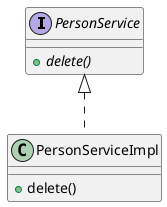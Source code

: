 @startuml
interface PersonService {
    {abstract} + delete()
}
class PersonServiceImpl {
    + delete()
}
PersonServiceImpl .up.|> PersonService
@enduml